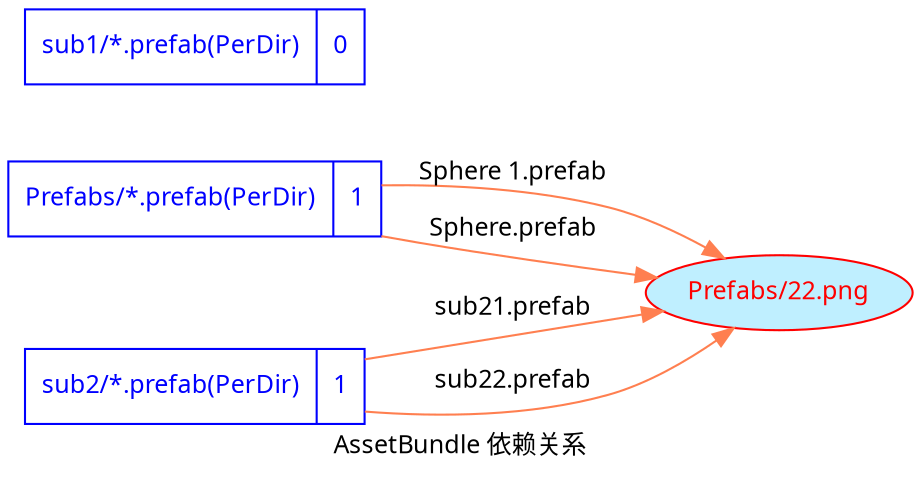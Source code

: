 digraph dep {
    fontname = "Microsoft YaHei";
    label = "AssetBundle 依赖关系"
    nodesep=0.5
    rankdir = "LR"
    fontsize = 12;
    node [ fontname = "Microsoft YaHei", fontsize = 12, shape = "record" color="skyblue"];
    edge [ fontname = "Microsoft YaHei", fontsize = 12 , color="coral"];
	"Prefabs/*.prefab(PerDir)" [color="blue", fontcolor="blue", label="{<f0> Prefabs/*.prefab(PerDir) |<f1> 1 }"]
	"sub1/*.prefab(PerDir)" [color="blue", fontcolor="blue", label="{<f0> sub1/*.prefab(PerDir) |<f1> 0 }"]
	"sub2/*.prefab(PerDir)" [color="blue", fontcolor="blue", label="{<f0> sub2/*.prefab(PerDir) |<f1> 1 }"]
	"Prefabs/22.png" [color="red", fontcolor="red", shape="ellipse", fillcolor="lightblue1", style="filled"]
	"Prefabs/*.prefab(PerDir)"->"Prefabs/22.png" [label="Sphere 1.prefab"]

	"Prefabs/*.prefab(PerDir)"->"Prefabs/22.png" [label="Sphere.prefab"]



	"sub2/*.prefab(PerDir)"->"Prefabs/22.png" [label="sub21.prefab"]

	"sub2/*.prefab(PerDir)"->"Prefabs/22.png" [label="sub22.prefab"]


}
